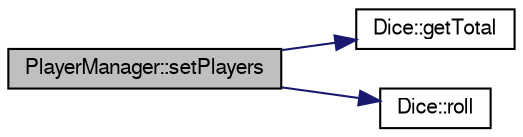digraph G
{
  edge [fontname="FreeSans",fontsize="10",labelfontname="FreeSans",labelfontsize="10"];
  node [fontname="FreeSans",fontsize="10",shape=record];
  rankdir="LR";
  Node1 [label="PlayerManager::setPlayers",height=0.2,width=0.4,color="black", fillcolor="grey75", style="filled" fontcolor="black"];
  Node1 -> Node2 [color="midnightblue",fontsize="10",style="solid",fontname="FreeSans"];
  Node2 [label="Dice::getTotal",height=0.2,width=0.4,color="black", fillcolor="white", style="filled",URL="$class_dice.html#a173409dc205e4661e2bcb3c927f1f5fd",tooltip="method that returns the total sum of the values of the dices"];
  Node1 -> Node3 [color="midnightblue",fontsize="10",style="solid",fontname="FreeSans"];
  Node3 [label="Dice::roll",height=0.2,width=0.4,color="black", fillcolor="white", style="filled",URL="$class_dice.html#aaf8ada76382b5d7273617acb39a950cf",tooltip="roll the dices"];
}
